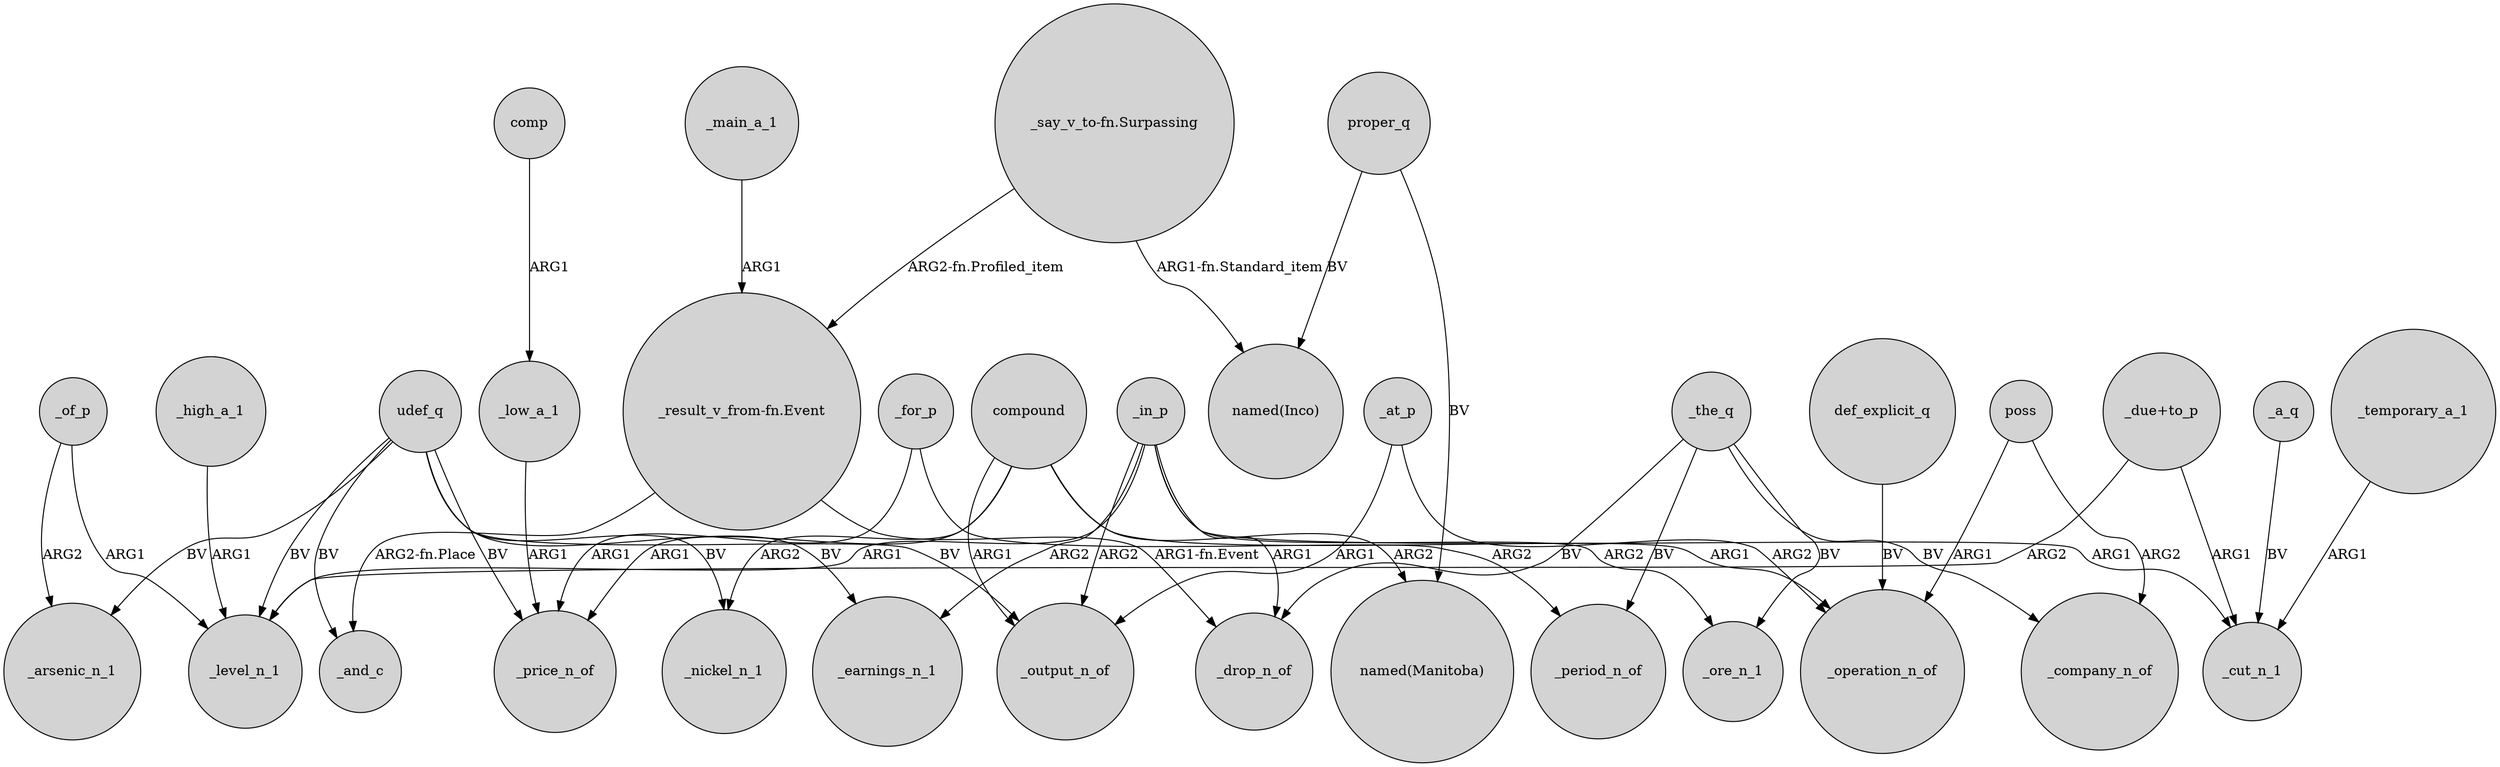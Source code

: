 digraph {
	node [shape=circle style=filled]
	_of_p -> _level_n_1 [label=ARG1]
	compound -> "named(Manitoba)" [label=ARG2]
	comp -> _low_a_1 [label=ARG1]
	"_say_v_to-fn.Surpassing" -> "_result_v_from-fn.Event" [label="ARG2-fn.Profiled_item"]
	udef_q -> _price_n_of [label=BV]
	udef_q -> _arsenic_n_1 [label=BV]
	_in_p -> _output_n_of [label=ARG2]
	poss -> _operation_n_of [label=ARG1]
	_at_p -> _operation_n_of [label=ARG2]
	_main_a_1 -> "_result_v_from-fn.Event" [label=ARG1]
	_of_p -> _arsenic_n_1 [label=ARG2]
	compound -> _operation_n_of [label=ARG1]
	_high_a_1 -> _level_n_1 [label=ARG1]
	udef_q -> _and_c [label=BV]
	"_say_v_to-fn.Surpassing" -> "named(Inco)" [label="ARG1-fn.Standard_item"]
	_low_a_1 -> _price_n_of [label=ARG1]
	_the_q -> _ore_n_1 [label=BV]
	udef_q -> _output_n_of [label=BV]
	"_due+to_p" -> _level_n_1 [label=ARG2]
	_in_p -> _earnings_n_1 [label=ARG2]
	proper_q -> "named(Manitoba)" [label=BV]
	poss -> _company_n_of [label=ARG2]
	udef_q -> _earnings_n_1 [label=BV]
	_a_q -> _cut_n_1 [label=BV]
	_the_q -> _drop_n_of [label=BV]
	"_due+to_p" -> _cut_n_1 [label=ARG1]
	_temporary_a_1 -> _cut_n_1 [label=ARG1]
	udef_q -> _level_n_1 [label=BV]
	_at_p -> _output_n_of [label=ARG1]
	compound -> _nickel_n_1 [label=ARG2]
	proper_q -> "named(Inco)" [label=BV]
	_for_p -> _period_n_of [label=ARG2]
	compound -> _output_n_of [label=ARG1]
	_in_p -> _drop_n_of [label=ARG1]
	def_explicit_q -> _operation_n_of [label=BV]
	_in_p -> _level_n_1 [label=ARG1]
	_in_p -> _cut_n_1 [label=ARG1]
	"_result_v_from-fn.Event" -> _drop_n_of [label="ARG1-fn.Event"]
	_in_p -> _ore_n_1 [label=ARG2]
	_the_q -> _period_n_of [label=BV]
	compound -> _price_n_of [label=ARG1]
	_the_q -> _company_n_of [label=BV]
	"_result_v_from-fn.Event" -> _and_c [label="ARG2-fn.Place"]
	_for_p -> _price_n_of [label=ARG1]
	udef_q -> _nickel_n_1 [label=BV]
}
